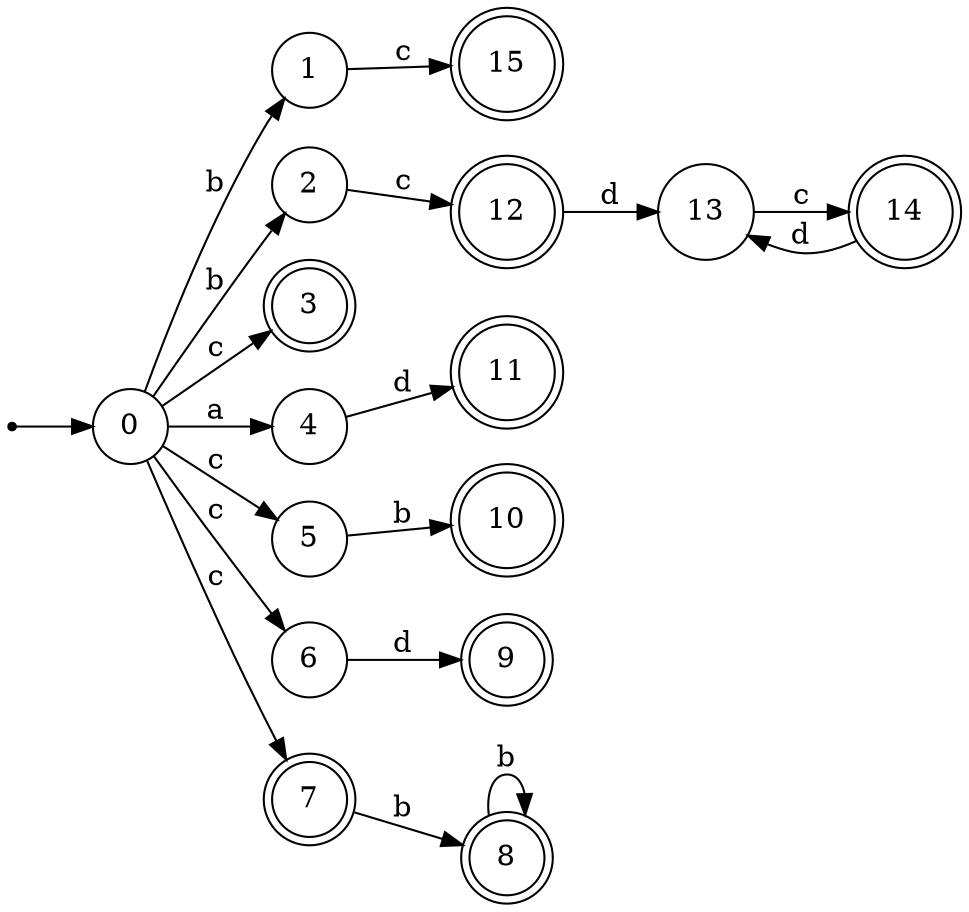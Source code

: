 digraph finite_state_machine {
rankdir=LR;
size="20,20";
node [shape = point]; "dummy0"
node [shape = circle]; "0";
"dummy0" -> "0";
node [shape = circle]; "1";
node [shape = circle]; "2";
node [shape = doublecircle]; "3";node [shape = circle]; "4";
node [shape = circle]; "5";
node [shape = circle]; "6";
node [shape = doublecircle]; "7";node [shape = doublecircle]; "8";node [shape = doublecircle]; "9";node [shape = doublecircle]; "10";node [shape = doublecircle]; "11";node [shape = doublecircle]; "12";node [shape = circle]; "13";
node [shape = doublecircle]; "14";node [shape = doublecircle]; "15";"0" -> "1" [label = "b"];
 "0" -> "2" [label = "b"];
 "0" -> "3" [label = "c"];
 "0" -> "5" [label = "c"];
 "0" -> "6" [label = "c"];
 "0" -> "7" [label = "c"];
 "0" -> "4" [label = "a"];
 "7" -> "8" [label = "b"];
 "8" -> "8" [label = "b"];
 "6" -> "9" [label = "d"];
 "5" -> "10" [label = "b"];
 "4" -> "11" [label = "d"];
 "2" -> "12" [label = "c"];
 "12" -> "13" [label = "d"];
 "13" -> "14" [label = "c"];
 "14" -> "13" [label = "d"];
 "1" -> "15" [label = "c"];
 }
